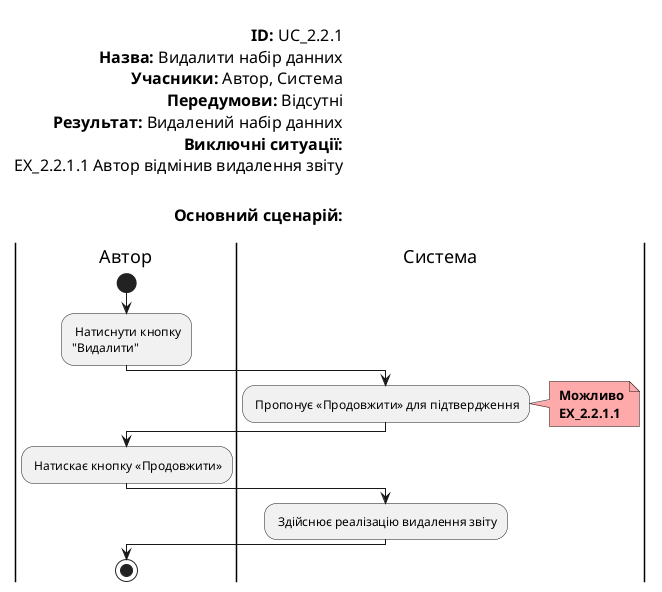 @startuml
left header
        
        <font color=000 size=16><b>ID:</b> UC_2.2.1
        <font color=000 size=16><b>Назва:</b> Видалити набір данних
        <font color=000 size=16><b>Учасники:</b> Автор, Система
        <font color=000 size=16><b>Передумови:</b> Відсутні
        <font color=000 size=16><b>Результат:</b> Видалений набір данних
        <font color=000 size=16><b>Виключні ситуації:</b> 
        <font color=000 size=16> EX_2.2.1.1 Автор відмінив видалення звіту
        
        
        <font color=000 size=16><b>Основний сценарій:</b>
        
    end header

    |Автор|
        start
        : Натиснути кнопку
        "Видалити";
    |Система|
        : Пропонує «Продовжити» для підтвердження;
        note right #ffaaaa
        <b> Можливо
        <b> EX_2.2.1.1
        end note
    |Автор|
        : Натискає кнопку «Продовжити»;
    |Система|
        : Здійснює реалізацію видалення звіту;
    |Автор|
        stop;
@enduml
